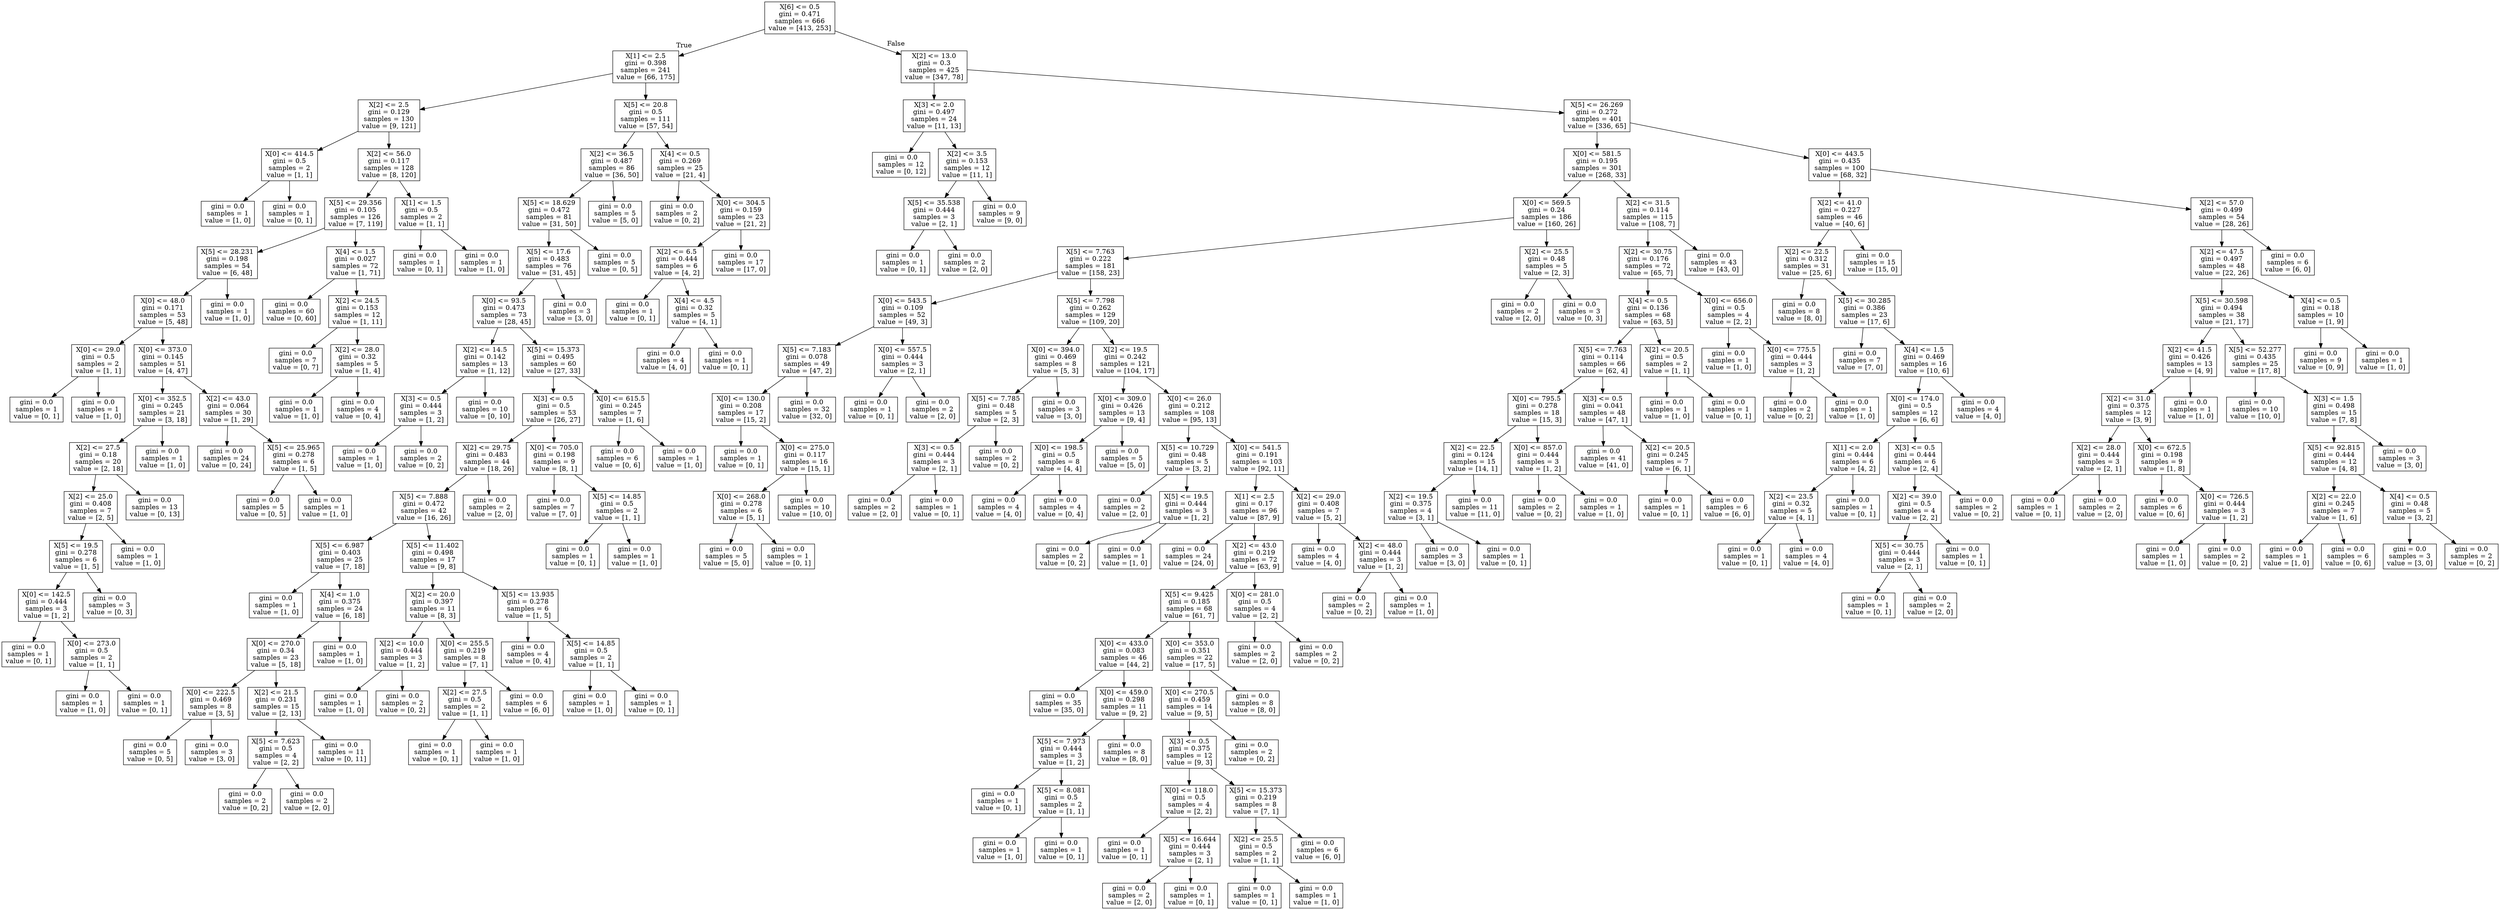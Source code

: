 digraph Tree {
node [shape=box] ;
0 [label="X[6] <= 0.5\ngini = 0.471\nsamples = 666\nvalue = [413, 253]"] ;
1 [label="X[1] <= 2.5\ngini = 0.398\nsamples = 241\nvalue = [66, 175]"] ;
0 -> 1 [labeldistance=2.5, labelangle=45, headlabel="True"] ;
2 [label="X[2] <= 2.5\ngini = 0.129\nsamples = 130\nvalue = [9, 121]"] ;
1 -> 2 ;
3 [label="X[0] <= 414.5\ngini = 0.5\nsamples = 2\nvalue = [1, 1]"] ;
2 -> 3 ;
4 [label="gini = 0.0\nsamples = 1\nvalue = [1, 0]"] ;
3 -> 4 ;
5 [label="gini = 0.0\nsamples = 1\nvalue = [0, 1]"] ;
3 -> 5 ;
6 [label="X[2] <= 56.0\ngini = 0.117\nsamples = 128\nvalue = [8, 120]"] ;
2 -> 6 ;
7 [label="X[5] <= 29.356\ngini = 0.105\nsamples = 126\nvalue = [7, 119]"] ;
6 -> 7 ;
8 [label="X[5] <= 28.231\ngini = 0.198\nsamples = 54\nvalue = [6, 48]"] ;
7 -> 8 ;
9 [label="X[0] <= 48.0\ngini = 0.171\nsamples = 53\nvalue = [5, 48]"] ;
8 -> 9 ;
10 [label="X[0] <= 29.0\ngini = 0.5\nsamples = 2\nvalue = [1, 1]"] ;
9 -> 10 ;
11 [label="gini = 0.0\nsamples = 1\nvalue = [0, 1]"] ;
10 -> 11 ;
12 [label="gini = 0.0\nsamples = 1\nvalue = [1, 0]"] ;
10 -> 12 ;
13 [label="X[0] <= 373.0\ngini = 0.145\nsamples = 51\nvalue = [4, 47]"] ;
9 -> 13 ;
14 [label="X[0] <= 352.5\ngini = 0.245\nsamples = 21\nvalue = [3, 18]"] ;
13 -> 14 ;
15 [label="X[2] <= 27.5\ngini = 0.18\nsamples = 20\nvalue = [2, 18]"] ;
14 -> 15 ;
16 [label="X[2] <= 25.0\ngini = 0.408\nsamples = 7\nvalue = [2, 5]"] ;
15 -> 16 ;
17 [label="X[5] <= 19.5\ngini = 0.278\nsamples = 6\nvalue = [1, 5]"] ;
16 -> 17 ;
18 [label="X[0] <= 142.5\ngini = 0.444\nsamples = 3\nvalue = [1, 2]"] ;
17 -> 18 ;
19 [label="gini = 0.0\nsamples = 1\nvalue = [0, 1]"] ;
18 -> 19 ;
20 [label="X[0] <= 273.0\ngini = 0.5\nsamples = 2\nvalue = [1, 1]"] ;
18 -> 20 ;
21 [label="gini = 0.0\nsamples = 1\nvalue = [1, 0]"] ;
20 -> 21 ;
22 [label="gini = 0.0\nsamples = 1\nvalue = [0, 1]"] ;
20 -> 22 ;
23 [label="gini = 0.0\nsamples = 3\nvalue = [0, 3]"] ;
17 -> 23 ;
24 [label="gini = 0.0\nsamples = 1\nvalue = [1, 0]"] ;
16 -> 24 ;
25 [label="gini = 0.0\nsamples = 13\nvalue = [0, 13]"] ;
15 -> 25 ;
26 [label="gini = 0.0\nsamples = 1\nvalue = [1, 0]"] ;
14 -> 26 ;
27 [label="X[2] <= 43.0\ngini = 0.064\nsamples = 30\nvalue = [1, 29]"] ;
13 -> 27 ;
28 [label="gini = 0.0\nsamples = 24\nvalue = [0, 24]"] ;
27 -> 28 ;
29 [label="X[5] <= 25.965\ngini = 0.278\nsamples = 6\nvalue = [1, 5]"] ;
27 -> 29 ;
30 [label="gini = 0.0\nsamples = 5\nvalue = [0, 5]"] ;
29 -> 30 ;
31 [label="gini = 0.0\nsamples = 1\nvalue = [1, 0]"] ;
29 -> 31 ;
32 [label="gini = 0.0\nsamples = 1\nvalue = [1, 0]"] ;
8 -> 32 ;
33 [label="X[4] <= 1.5\ngini = 0.027\nsamples = 72\nvalue = [1, 71]"] ;
7 -> 33 ;
34 [label="gini = 0.0\nsamples = 60\nvalue = [0, 60]"] ;
33 -> 34 ;
35 [label="X[2] <= 24.5\ngini = 0.153\nsamples = 12\nvalue = [1, 11]"] ;
33 -> 35 ;
36 [label="gini = 0.0\nsamples = 7\nvalue = [0, 7]"] ;
35 -> 36 ;
37 [label="X[2] <= 28.0\ngini = 0.32\nsamples = 5\nvalue = [1, 4]"] ;
35 -> 37 ;
38 [label="gini = 0.0\nsamples = 1\nvalue = [1, 0]"] ;
37 -> 38 ;
39 [label="gini = 0.0\nsamples = 4\nvalue = [0, 4]"] ;
37 -> 39 ;
40 [label="X[1] <= 1.5\ngini = 0.5\nsamples = 2\nvalue = [1, 1]"] ;
6 -> 40 ;
41 [label="gini = 0.0\nsamples = 1\nvalue = [0, 1]"] ;
40 -> 41 ;
42 [label="gini = 0.0\nsamples = 1\nvalue = [1, 0]"] ;
40 -> 42 ;
43 [label="X[5] <= 20.8\ngini = 0.5\nsamples = 111\nvalue = [57, 54]"] ;
1 -> 43 ;
44 [label="X[2] <= 36.5\ngini = 0.487\nsamples = 86\nvalue = [36, 50]"] ;
43 -> 44 ;
45 [label="X[5] <= 18.629\ngini = 0.472\nsamples = 81\nvalue = [31, 50]"] ;
44 -> 45 ;
46 [label="X[5] <= 17.6\ngini = 0.483\nsamples = 76\nvalue = [31, 45]"] ;
45 -> 46 ;
47 [label="X[0] <= 93.5\ngini = 0.473\nsamples = 73\nvalue = [28, 45]"] ;
46 -> 47 ;
48 [label="X[2] <= 14.5\ngini = 0.142\nsamples = 13\nvalue = [1, 12]"] ;
47 -> 48 ;
49 [label="X[3] <= 0.5\ngini = 0.444\nsamples = 3\nvalue = [1, 2]"] ;
48 -> 49 ;
50 [label="gini = 0.0\nsamples = 1\nvalue = [1, 0]"] ;
49 -> 50 ;
51 [label="gini = 0.0\nsamples = 2\nvalue = [0, 2]"] ;
49 -> 51 ;
52 [label="gini = 0.0\nsamples = 10\nvalue = [0, 10]"] ;
48 -> 52 ;
53 [label="X[5] <= 15.373\ngini = 0.495\nsamples = 60\nvalue = [27, 33]"] ;
47 -> 53 ;
54 [label="X[3] <= 0.5\ngini = 0.5\nsamples = 53\nvalue = [26, 27]"] ;
53 -> 54 ;
55 [label="X[2] <= 29.75\ngini = 0.483\nsamples = 44\nvalue = [18, 26]"] ;
54 -> 55 ;
56 [label="X[5] <= 7.888\ngini = 0.472\nsamples = 42\nvalue = [16, 26]"] ;
55 -> 56 ;
57 [label="X[5] <= 6.987\ngini = 0.403\nsamples = 25\nvalue = [7, 18]"] ;
56 -> 57 ;
58 [label="gini = 0.0\nsamples = 1\nvalue = [1, 0]"] ;
57 -> 58 ;
59 [label="X[4] <= 1.0\ngini = 0.375\nsamples = 24\nvalue = [6, 18]"] ;
57 -> 59 ;
60 [label="X[0] <= 270.0\ngini = 0.34\nsamples = 23\nvalue = [5, 18]"] ;
59 -> 60 ;
61 [label="X[0] <= 222.5\ngini = 0.469\nsamples = 8\nvalue = [3, 5]"] ;
60 -> 61 ;
62 [label="gini = 0.0\nsamples = 5\nvalue = [0, 5]"] ;
61 -> 62 ;
63 [label="gini = 0.0\nsamples = 3\nvalue = [3, 0]"] ;
61 -> 63 ;
64 [label="X[2] <= 21.5\ngini = 0.231\nsamples = 15\nvalue = [2, 13]"] ;
60 -> 64 ;
65 [label="X[5] <= 7.623\ngini = 0.5\nsamples = 4\nvalue = [2, 2]"] ;
64 -> 65 ;
66 [label="gini = 0.0\nsamples = 2\nvalue = [0, 2]"] ;
65 -> 66 ;
67 [label="gini = 0.0\nsamples = 2\nvalue = [2, 0]"] ;
65 -> 67 ;
68 [label="gini = 0.0\nsamples = 11\nvalue = [0, 11]"] ;
64 -> 68 ;
69 [label="gini = 0.0\nsamples = 1\nvalue = [1, 0]"] ;
59 -> 69 ;
70 [label="X[5] <= 11.402\ngini = 0.498\nsamples = 17\nvalue = [9, 8]"] ;
56 -> 70 ;
71 [label="X[2] <= 20.0\ngini = 0.397\nsamples = 11\nvalue = [8, 3]"] ;
70 -> 71 ;
72 [label="X[2] <= 10.0\ngini = 0.444\nsamples = 3\nvalue = [1, 2]"] ;
71 -> 72 ;
73 [label="gini = 0.0\nsamples = 1\nvalue = [1, 0]"] ;
72 -> 73 ;
74 [label="gini = 0.0\nsamples = 2\nvalue = [0, 2]"] ;
72 -> 74 ;
75 [label="X[0] <= 255.5\ngini = 0.219\nsamples = 8\nvalue = [7, 1]"] ;
71 -> 75 ;
76 [label="X[2] <= 27.5\ngini = 0.5\nsamples = 2\nvalue = [1, 1]"] ;
75 -> 76 ;
77 [label="gini = 0.0\nsamples = 1\nvalue = [0, 1]"] ;
76 -> 77 ;
78 [label="gini = 0.0\nsamples = 1\nvalue = [1, 0]"] ;
76 -> 78 ;
79 [label="gini = 0.0\nsamples = 6\nvalue = [6, 0]"] ;
75 -> 79 ;
80 [label="X[5] <= 13.935\ngini = 0.278\nsamples = 6\nvalue = [1, 5]"] ;
70 -> 80 ;
81 [label="gini = 0.0\nsamples = 4\nvalue = [0, 4]"] ;
80 -> 81 ;
82 [label="X[5] <= 14.85\ngini = 0.5\nsamples = 2\nvalue = [1, 1]"] ;
80 -> 82 ;
83 [label="gini = 0.0\nsamples = 1\nvalue = [1, 0]"] ;
82 -> 83 ;
84 [label="gini = 0.0\nsamples = 1\nvalue = [0, 1]"] ;
82 -> 84 ;
85 [label="gini = 0.0\nsamples = 2\nvalue = [2, 0]"] ;
55 -> 85 ;
86 [label="X[0] <= 705.0\ngini = 0.198\nsamples = 9\nvalue = [8, 1]"] ;
54 -> 86 ;
87 [label="gini = 0.0\nsamples = 7\nvalue = [7, 0]"] ;
86 -> 87 ;
88 [label="X[5] <= 14.85\ngini = 0.5\nsamples = 2\nvalue = [1, 1]"] ;
86 -> 88 ;
89 [label="gini = 0.0\nsamples = 1\nvalue = [0, 1]"] ;
88 -> 89 ;
90 [label="gini = 0.0\nsamples = 1\nvalue = [1, 0]"] ;
88 -> 90 ;
91 [label="X[0] <= 615.5\ngini = 0.245\nsamples = 7\nvalue = [1, 6]"] ;
53 -> 91 ;
92 [label="gini = 0.0\nsamples = 6\nvalue = [0, 6]"] ;
91 -> 92 ;
93 [label="gini = 0.0\nsamples = 1\nvalue = [1, 0]"] ;
91 -> 93 ;
94 [label="gini = 0.0\nsamples = 3\nvalue = [3, 0]"] ;
46 -> 94 ;
95 [label="gini = 0.0\nsamples = 5\nvalue = [0, 5]"] ;
45 -> 95 ;
96 [label="gini = 0.0\nsamples = 5\nvalue = [5, 0]"] ;
44 -> 96 ;
97 [label="X[4] <= 0.5\ngini = 0.269\nsamples = 25\nvalue = [21, 4]"] ;
43 -> 97 ;
98 [label="gini = 0.0\nsamples = 2\nvalue = [0, 2]"] ;
97 -> 98 ;
99 [label="X[0] <= 304.5\ngini = 0.159\nsamples = 23\nvalue = [21, 2]"] ;
97 -> 99 ;
100 [label="X[2] <= 6.5\ngini = 0.444\nsamples = 6\nvalue = [4, 2]"] ;
99 -> 100 ;
101 [label="gini = 0.0\nsamples = 1\nvalue = [0, 1]"] ;
100 -> 101 ;
102 [label="X[4] <= 4.5\ngini = 0.32\nsamples = 5\nvalue = [4, 1]"] ;
100 -> 102 ;
103 [label="gini = 0.0\nsamples = 4\nvalue = [4, 0]"] ;
102 -> 103 ;
104 [label="gini = 0.0\nsamples = 1\nvalue = [0, 1]"] ;
102 -> 104 ;
105 [label="gini = 0.0\nsamples = 17\nvalue = [17, 0]"] ;
99 -> 105 ;
106 [label="X[2] <= 13.0\ngini = 0.3\nsamples = 425\nvalue = [347, 78]"] ;
0 -> 106 [labeldistance=2.5, labelangle=-45, headlabel="False"] ;
107 [label="X[3] <= 2.0\ngini = 0.497\nsamples = 24\nvalue = [11, 13]"] ;
106 -> 107 ;
108 [label="gini = 0.0\nsamples = 12\nvalue = [0, 12]"] ;
107 -> 108 ;
109 [label="X[2] <= 3.5\ngini = 0.153\nsamples = 12\nvalue = [11, 1]"] ;
107 -> 109 ;
110 [label="X[5] <= 35.538\ngini = 0.444\nsamples = 3\nvalue = [2, 1]"] ;
109 -> 110 ;
111 [label="gini = 0.0\nsamples = 1\nvalue = [0, 1]"] ;
110 -> 111 ;
112 [label="gini = 0.0\nsamples = 2\nvalue = [2, 0]"] ;
110 -> 112 ;
113 [label="gini = 0.0\nsamples = 9\nvalue = [9, 0]"] ;
109 -> 113 ;
114 [label="X[5] <= 26.269\ngini = 0.272\nsamples = 401\nvalue = [336, 65]"] ;
106 -> 114 ;
115 [label="X[0] <= 581.5\ngini = 0.195\nsamples = 301\nvalue = [268, 33]"] ;
114 -> 115 ;
116 [label="X[0] <= 569.5\ngini = 0.24\nsamples = 186\nvalue = [160, 26]"] ;
115 -> 116 ;
117 [label="X[5] <= 7.763\ngini = 0.222\nsamples = 181\nvalue = [158, 23]"] ;
116 -> 117 ;
118 [label="X[0] <= 543.5\ngini = 0.109\nsamples = 52\nvalue = [49, 3]"] ;
117 -> 118 ;
119 [label="X[5] <= 7.183\ngini = 0.078\nsamples = 49\nvalue = [47, 2]"] ;
118 -> 119 ;
120 [label="X[0] <= 130.0\ngini = 0.208\nsamples = 17\nvalue = [15, 2]"] ;
119 -> 120 ;
121 [label="gini = 0.0\nsamples = 1\nvalue = [0, 1]"] ;
120 -> 121 ;
122 [label="X[0] <= 275.0\ngini = 0.117\nsamples = 16\nvalue = [15, 1]"] ;
120 -> 122 ;
123 [label="X[0] <= 268.0\ngini = 0.278\nsamples = 6\nvalue = [5, 1]"] ;
122 -> 123 ;
124 [label="gini = 0.0\nsamples = 5\nvalue = [5, 0]"] ;
123 -> 124 ;
125 [label="gini = 0.0\nsamples = 1\nvalue = [0, 1]"] ;
123 -> 125 ;
126 [label="gini = 0.0\nsamples = 10\nvalue = [10, 0]"] ;
122 -> 126 ;
127 [label="gini = 0.0\nsamples = 32\nvalue = [32, 0]"] ;
119 -> 127 ;
128 [label="X[0] <= 557.5\ngini = 0.444\nsamples = 3\nvalue = [2, 1]"] ;
118 -> 128 ;
129 [label="gini = 0.0\nsamples = 1\nvalue = [0, 1]"] ;
128 -> 129 ;
130 [label="gini = 0.0\nsamples = 2\nvalue = [2, 0]"] ;
128 -> 130 ;
131 [label="X[5] <= 7.798\ngini = 0.262\nsamples = 129\nvalue = [109, 20]"] ;
117 -> 131 ;
132 [label="X[0] <= 394.0\ngini = 0.469\nsamples = 8\nvalue = [5, 3]"] ;
131 -> 132 ;
133 [label="X[5] <= 7.785\ngini = 0.48\nsamples = 5\nvalue = [2, 3]"] ;
132 -> 133 ;
134 [label="X[3] <= 0.5\ngini = 0.444\nsamples = 3\nvalue = [2, 1]"] ;
133 -> 134 ;
135 [label="gini = 0.0\nsamples = 2\nvalue = [2, 0]"] ;
134 -> 135 ;
136 [label="gini = 0.0\nsamples = 1\nvalue = [0, 1]"] ;
134 -> 136 ;
137 [label="gini = 0.0\nsamples = 2\nvalue = [0, 2]"] ;
133 -> 137 ;
138 [label="gini = 0.0\nsamples = 3\nvalue = [3, 0]"] ;
132 -> 138 ;
139 [label="X[2] <= 19.5\ngini = 0.242\nsamples = 121\nvalue = [104, 17]"] ;
131 -> 139 ;
140 [label="X[0] <= 309.0\ngini = 0.426\nsamples = 13\nvalue = [9, 4]"] ;
139 -> 140 ;
141 [label="X[0] <= 198.5\ngini = 0.5\nsamples = 8\nvalue = [4, 4]"] ;
140 -> 141 ;
142 [label="gini = 0.0\nsamples = 4\nvalue = [4, 0]"] ;
141 -> 142 ;
143 [label="gini = 0.0\nsamples = 4\nvalue = [0, 4]"] ;
141 -> 143 ;
144 [label="gini = 0.0\nsamples = 5\nvalue = [5, 0]"] ;
140 -> 144 ;
145 [label="X[0] <= 26.0\ngini = 0.212\nsamples = 108\nvalue = [95, 13]"] ;
139 -> 145 ;
146 [label="X[5] <= 10.729\ngini = 0.48\nsamples = 5\nvalue = [3, 2]"] ;
145 -> 146 ;
147 [label="gini = 0.0\nsamples = 2\nvalue = [2, 0]"] ;
146 -> 147 ;
148 [label="X[5] <= 19.5\ngini = 0.444\nsamples = 3\nvalue = [1, 2]"] ;
146 -> 148 ;
149 [label="gini = 0.0\nsamples = 2\nvalue = [0, 2]"] ;
148 -> 149 ;
150 [label="gini = 0.0\nsamples = 1\nvalue = [1, 0]"] ;
148 -> 150 ;
151 [label="X[0] <= 541.5\ngini = 0.191\nsamples = 103\nvalue = [92, 11]"] ;
145 -> 151 ;
152 [label="X[1] <= 2.5\ngini = 0.17\nsamples = 96\nvalue = [87, 9]"] ;
151 -> 152 ;
153 [label="gini = 0.0\nsamples = 24\nvalue = [24, 0]"] ;
152 -> 153 ;
154 [label="X[2] <= 43.0\ngini = 0.219\nsamples = 72\nvalue = [63, 9]"] ;
152 -> 154 ;
155 [label="X[5] <= 9.425\ngini = 0.185\nsamples = 68\nvalue = [61, 7]"] ;
154 -> 155 ;
156 [label="X[0] <= 433.0\ngini = 0.083\nsamples = 46\nvalue = [44, 2]"] ;
155 -> 156 ;
157 [label="gini = 0.0\nsamples = 35\nvalue = [35, 0]"] ;
156 -> 157 ;
158 [label="X[0] <= 459.0\ngini = 0.298\nsamples = 11\nvalue = [9, 2]"] ;
156 -> 158 ;
159 [label="X[5] <= 7.973\ngini = 0.444\nsamples = 3\nvalue = [1, 2]"] ;
158 -> 159 ;
160 [label="gini = 0.0\nsamples = 1\nvalue = [0, 1]"] ;
159 -> 160 ;
161 [label="X[5] <= 8.081\ngini = 0.5\nsamples = 2\nvalue = [1, 1]"] ;
159 -> 161 ;
162 [label="gini = 0.0\nsamples = 1\nvalue = [1, 0]"] ;
161 -> 162 ;
163 [label="gini = 0.0\nsamples = 1\nvalue = [0, 1]"] ;
161 -> 163 ;
164 [label="gini = 0.0\nsamples = 8\nvalue = [8, 0]"] ;
158 -> 164 ;
165 [label="X[0] <= 353.0\ngini = 0.351\nsamples = 22\nvalue = [17, 5]"] ;
155 -> 165 ;
166 [label="X[0] <= 270.5\ngini = 0.459\nsamples = 14\nvalue = [9, 5]"] ;
165 -> 166 ;
167 [label="X[3] <= 0.5\ngini = 0.375\nsamples = 12\nvalue = [9, 3]"] ;
166 -> 167 ;
168 [label="X[0] <= 118.0\ngini = 0.5\nsamples = 4\nvalue = [2, 2]"] ;
167 -> 168 ;
169 [label="gini = 0.0\nsamples = 1\nvalue = [0, 1]"] ;
168 -> 169 ;
170 [label="X[5] <= 16.644\ngini = 0.444\nsamples = 3\nvalue = [2, 1]"] ;
168 -> 170 ;
171 [label="gini = 0.0\nsamples = 2\nvalue = [2, 0]"] ;
170 -> 171 ;
172 [label="gini = 0.0\nsamples = 1\nvalue = [0, 1]"] ;
170 -> 172 ;
173 [label="X[5] <= 15.373\ngini = 0.219\nsamples = 8\nvalue = [7, 1]"] ;
167 -> 173 ;
174 [label="X[2] <= 25.5\ngini = 0.5\nsamples = 2\nvalue = [1, 1]"] ;
173 -> 174 ;
175 [label="gini = 0.0\nsamples = 1\nvalue = [0, 1]"] ;
174 -> 175 ;
176 [label="gini = 0.0\nsamples = 1\nvalue = [1, 0]"] ;
174 -> 176 ;
177 [label="gini = 0.0\nsamples = 6\nvalue = [6, 0]"] ;
173 -> 177 ;
178 [label="gini = 0.0\nsamples = 2\nvalue = [0, 2]"] ;
166 -> 178 ;
179 [label="gini = 0.0\nsamples = 8\nvalue = [8, 0]"] ;
165 -> 179 ;
180 [label="X[0] <= 281.0\ngini = 0.5\nsamples = 4\nvalue = [2, 2]"] ;
154 -> 180 ;
181 [label="gini = 0.0\nsamples = 2\nvalue = [2, 0]"] ;
180 -> 181 ;
182 [label="gini = 0.0\nsamples = 2\nvalue = [0, 2]"] ;
180 -> 182 ;
183 [label="X[2] <= 29.0\ngini = 0.408\nsamples = 7\nvalue = [5, 2]"] ;
151 -> 183 ;
184 [label="gini = 0.0\nsamples = 4\nvalue = [4, 0]"] ;
183 -> 184 ;
185 [label="X[2] <= 48.0\ngini = 0.444\nsamples = 3\nvalue = [1, 2]"] ;
183 -> 185 ;
186 [label="gini = 0.0\nsamples = 2\nvalue = [0, 2]"] ;
185 -> 186 ;
187 [label="gini = 0.0\nsamples = 1\nvalue = [1, 0]"] ;
185 -> 187 ;
188 [label="X[2] <= 25.5\ngini = 0.48\nsamples = 5\nvalue = [2, 3]"] ;
116 -> 188 ;
189 [label="gini = 0.0\nsamples = 2\nvalue = [2, 0]"] ;
188 -> 189 ;
190 [label="gini = 0.0\nsamples = 3\nvalue = [0, 3]"] ;
188 -> 190 ;
191 [label="X[2] <= 31.5\ngini = 0.114\nsamples = 115\nvalue = [108, 7]"] ;
115 -> 191 ;
192 [label="X[2] <= 30.75\ngini = 0.176\nsamples = 72\nvalue = [65, 7]"] ;
191 -> 192 ;
193 [label="X[4] <= 0.5\ngini = 0.136\nsamples = 68\nvalue = [63, 5]"] ;
192 -> 193 ;
194 [label="X[5] <= 7.763\ngini = 0.114\nsamples = 66\nvalue = [62, 4]"] ;
193 -> 194 ;
195 [label="X[0] <= 795.5\ngini = 0.278\nsamples = 18\nvalue = [15, 3]"] ;
194 -> 195 ;
196 [label="X[2] <= 22.5\ngini = 0.124\nsamples = 15\nvalue = [14, 1]"] ;
195 -> 196 ;
197 [label="X[2] <= 19.5\ngini = 0.375\nsamples = 4\nvalue = [3, 1]"] ;
196 -> 197 ;
198 [label="gini = 0.0\nsamples = 3\nvalue = [3, 0]"] ;
197 -> 198 ;
199 [label="gini = 0.0\nsamples = 1\nvalue = [0, 1]"] ;
197 -> 199 ;
200 [label="gini = 0.0\nsamples = 11\nvalue = [11, 0]"] ;
196 -> 200 ;
201 [label="X[0] <= 857.0\ngini = 0.444\nsamples = 3\nvalue = [1, 2]"] ;
195 -> 201 ;
202 [label="gini = 0.0\nsamples = 2\nvalue = [0, 2]"] ;
201 -> 202 ;
203 [label="gini = 0.0\nsamples = 1\nvalue = [1, 0]"] ;
201 -> 203 ;
204 [label="X[3] <= 0.5\ngini = 0.041\nsamples = 48\nvalue = [47, 1]"] ;
194 -> 204 ;
205 [label="gini = 0.0\nsamples = 41\nvalue = [41, 0]"] ;
204 -> 205 ;
206 [label="X[2] <= 20.5\ngini = 0.245\nsamples = 7\nvalue = [6, 1]"] ;
204 -> 206 ;
207 [label="gini = 0.0\nsamples = 1\nvalue = [0, 1]"] ;
206 -> 207 ;
208 [label="gini = 0.0\nsamples = 6\nvalue = [6, 0]"] ;
206 -> 208 ;
209 [label="X[2] <= 20.5\ngini = 0.5\nsamples = 2\nvalue = [1, 1]"] ;
193 -> 209 ;
210 [label="gini = 0.0\nsamples = 1\nvalue = [1, 0]"] ;
209 -> 210 ;
211 [label="gini = 0.0\nsamples = 1\nvalue = [0, 1]"] ;
209 -> 211 ;
212 [label="X[0] <= 656.0\ngini = 0.5\nsamples = 4\nvalue = [2, 2]"] ;
192 -> 212 ;
213 [label="gini = 0.0\nsamples = 1\nvalue = [1, 0]"] ;
212 -> 213 ;
214 [label="X[0] <= 775.5\ngini = 0.444\nsamples = 3\nvalue = [1, 2]"] ;
212 -> 214 ;
215 [label="gini = 0.0\nsamples = 2\nvalue = [0, 2]"] ;
214 -> 215 ;
216 [label="gini = 0.0\nsamples = 1\nvalue = [1, 0]"] ;
214 -> 216 ;
217 [label="gini = 0.0\nsamples = 43\nvalue = [43, 0]"] ;
191 -> 217 ;
218 [label="X[0] <= 443.5\ngini = 0.435\nsamples = 100\nvalue = [68, 32]"] ;
114 -> 218 ;
219 [label="X[2] <= 41.0\ngini = 0.227\nsamples = 46\nvalue = [40, 6]"] ;
218 -> 219 ;
220 [label="X[2] <= 22.5\ngini = 0.312\nsamples = 31\nvalue = [25, 6]"] ;
219 -> 220 ;
221 [label="gini = 0.0\nsamples = 8\nvalue = [8, 0]"] ;
220 -> 221 ;
222 [label="X[5] <= 30.285\ngini = 0.386\nsamples = 23\nvalue = [17, 6]"] ;
220 -> 222 ;
223 [label="gini = 0.0\nsamples = 7\nvalue = [7, 0]"] ;
222 -> 223 ;
224 [label="X[4] <= 1.5\ngini = 0.469\nsamples = 16\nvalue = [10, 6]"] ;
222 -> 224 ;
225 [label="X[0] <= 174.0\ngini = 0.5\nsamples = 12\nvalue = [6, 6]"] ;
224 -> 225 ;
226 [label="X[1] <= 2.0\ngini = 0.444\nsamples = 6\nvalue = [4, 2]"] ;
225 -> 226 ;
227 [label="X[2] <= 23.5\ngini = 0.32\nsamples = 5\nvalue = [4, 1]"] ;
226 -> 227 ;
228 [label="gini = 0.0\nsamples = 1\nvalue = [0, 1]"] ;
227 -> 228 ;
229 [label="gini = 0.0\nsamples = 4\nvalue = [4, 0]"] ;
227 -> 229 ;
230 [label="gini = 0.0\nsamples = 1\nvalue = [0, 1]"] ;
226 -> 230 ;
231 [label="X[3] <= 0.5\ngini = 0.444\nsamples = 6\nvalue = [2, 4]"] ;
225 -> 231 ;
232 [label="X[2] <= 39.0\ngini = 0.5\nsamples = 4\nvalue = [2, 2]"] ;
231 -> 232 ;
233 [label="X[5] <= 30.75\ngini = 0.444\nsamples = 3\nvalue = [2, 1]"] ;
232 -> 233 ;
234 [label="gini = 0.0\nsamples = 1\nvalue = [0, 1]"] ;
233 -> 234 ;
235 [label="gini = 0.0\nsamples = 2\nvalue = [2, 0]"] ;
233 -> 235 ;
236 [label="gini = 0.0\nsamples = 1\nvalue = [0, 1]"] ;
232 -> 236 ;
237 [label="gini = 0.0\nsamples = 2\nvalue = [0, 2]"] ;
231 -> 237 ;
238 [label="gini = 0.0\nsamples = 4\nvalue = [4, 0]"] ;
224 -> 238 ;
239 [label="gini = 0.0\nsamples = 15\nvalue = [15, 0]"] ;
219 -> 239 ;
240 [label="X[2] <= 57.0\ngini = 0.499\nsamples = 54\nvalue = [28, 26]"] ;
218 -> 240 ;
241 [label="X[2] <= 47.5\ngini = 0.497\nsamples = 48\nvalue = [22, 26]"] ;
240 -> 241 ;
242 [label="X[5] <= 30.598\ngini = 0.494\nsamples = 38\nvalue = [21, 17]"] ;
241 -> 242 ;
243 [label="X[2] <= 41.5\ngini = 0.426\nsamples = 13\nvalue = [4, 9]"] ;
242 -> 243 ;
244 [label="X[2] <= 31.0\ngini = 0.375\nsamples = 12\nvalue = [3, 9]"] ;
243 -> 244 ;
245 [label="X[2] <= 28.0\ngini = 0.444\nsamples = 3\nvalue = [2, 1]"] ;
244 -> 245 ;
246 [label="gini = 0.0\nsamples = 1\nvalue = [0, 1]"] ;
245 -> 246 ;
247 [label="gini = 0.0\nsamples = 2\nvalue = [2, 0]"] ;
245 -> 247 ;
248 [label="X[0] <= 672.5\ngini = 0.198\nsamples = 9\nvalue = [1, 8]"] ;
244 -> 248 ;
249 [label="gini = 0.0\nsamples = 6\nvalue = [0, 6]"] ;
248 -> 249 ;
250 [label="X[0] <= 726.5\ngini = 0.444\nsamples = 3\nvalue = [1, 2]"] ;
248 -> 250 ;
251 [label="gini = 0.0\nsamples = 1\nvalue = [1, 0]"] ;
250 -> 251 ;
252 [label="gini = 0.0\nsamples = 2\nvalue = [0, 2]"] ;
250 -> 252 ;
253 [label="gini = 0.0\nsamples = 1\nvalue = [1, 0]"] ;
243 -> 253 ;
254 [label="X[5] <= 52.277\ngini = 0.435\nsamples = 25\nvalue = [17, 8]"] ;
242 -> 254 ;
255 [label="gini = 0.0\nsamples = 10\nvalue = [10, 0]"] ;
254 -> 255 ;
256 [label="X[3] <= 1.5\ngini = 0.498\nsamples = 15\nvalue = [7, 8]"] ;
254 -> 256 ;
257 [label="X[5] <= 92.815\ngini = 0.444\nsamples = 12\nvalue = [4, 8]"] ;
256 -> 257 ;
258 [label="X[2] <= 22.0\ngini = 0.245\nsamples = 7\nvalue = [1, 6]"] ;
257 -> 258 ;
259 [label="gini = 0.0\nsamples = 1\nvalue = [1, 0]"] ;
258 -> 259 ;
260 [label="gini = 0.0\nsamples = 6\nvalue = [0, 6]"] ;
258 -> 260 ;
261 [label="X[4] <= 0.5\ngini = 0.48\nsamples = 5\nvalue = [3, 2]"] ;
257 -> 261 ;
262 [label="gini = 0.0\nsamples = 3\nvalue = [3, 0]"] ;
261 -> 262 ;
263 [label="gini = 0.0\nsamples = 2\nvalue = [0, 2]"] ;
261 -> 263 ;
264 [label="gini = 0.0\nsamples = 3\nvalue = [3, 0]"] ;
256 -> 264 ;
265 [label="X[4] <= 0.5\ngini = 0.18\nsamples = 10\nvalue = [1, 9]"] ;
241 -> 265 ;
266 [label="gini = 0.0\nsamples = 9\nvalue = [0, 9]"] ;
265 -> 266 ;
267 [label="gini = 0.0\nsamples = 1\nvalue = [1, 0]"] ;
265 -> 267 ;
268 [label="gini = 0.0\nsamples = 6\nvalue = [6, 0]"] ;
240 -> 268 ;
}
